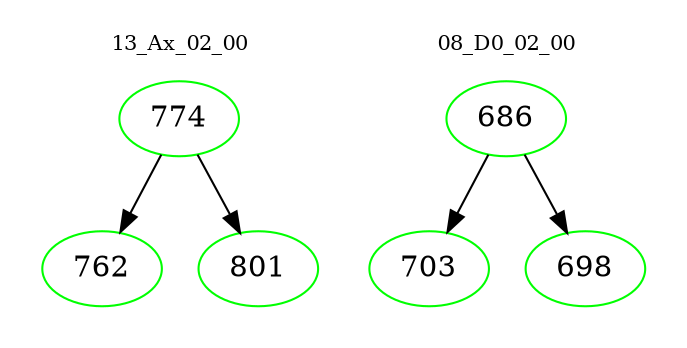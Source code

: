 digraph{
subgraph cluster_0 {
color = white
label = "13_Ax_02_00";
fontsize=10;
T0_774 [label="774", color="green"]
T0_774 -> T0_762 [color="black"]
T0_762 [label="762", color="green"]
T0_774 -> T0_801 [color="black"]
T0_801 [label="801", color="green"]
}
subgraph cluster_1 {
color = white
label = "08_D0_02_00";
fontsize=10;
T1_686 [label="686", color="green"]
T1_686 -> T1_703 [color="black"]
T1_703 [label="703", color="green"]
T1_686 -> T1_698 [color="black"]
T1_698 [label="698", color="green"]
}
}
